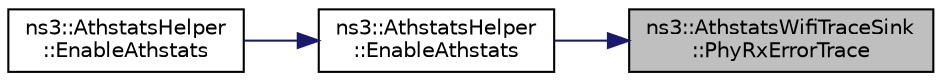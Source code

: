 digraph "ns3::AthstatsWifiTraceSink::PhyRxErrorTrace"
{
 // LATEX_PDF_SIZE
  edge [fontname="Helvetica",fontsize="10",labelfontname="Helvetica",labelfontsize="10"];
  node [fontname="Helvetica",fontsize="10",shape=record];
  rankdir="RL";
  Node1 [label="ns3::AthstatsWifiTraceSink\l::PhyRxErrorTrace",height=0.2,width=0.4,color="black", fillcolor="grey75", style="filled", fontcolor="black",tooltip="Function to be called when a frame reception by the PHY layer of the considered device resulted in an..."];
  Node1 -> Node2 [dir="back",color="midnightblue",fontsize="10",style="solid",fontname="Helvetica"];
  Node2 [label="ns3::AthstatsHelper\l::EnableAthstats",height=0.2,width=0.4,color="black", fillcolor="white", style="filled",URL="$classns3_1_1_athstats_helper.html#aa8fa3e8309af2f6a7293b3b1364a6f8f",tooltip="Enable athstats."];
  Node2 -> Node3 [dir="back",color="midnightblue",fontsize="10",style="solid",fontname="Helvetica"];
  Node3 [label="ns3::AthstatsHelper\l::EnableAthstats",height=0.2,width=0.4,color="black", fillcolor="white", style="filled",URL="$classns3_1_1_athstats_helper.html#ad63d08e27368c0fa600cb94058d48711",tooltip="Enable athstats."];
}
